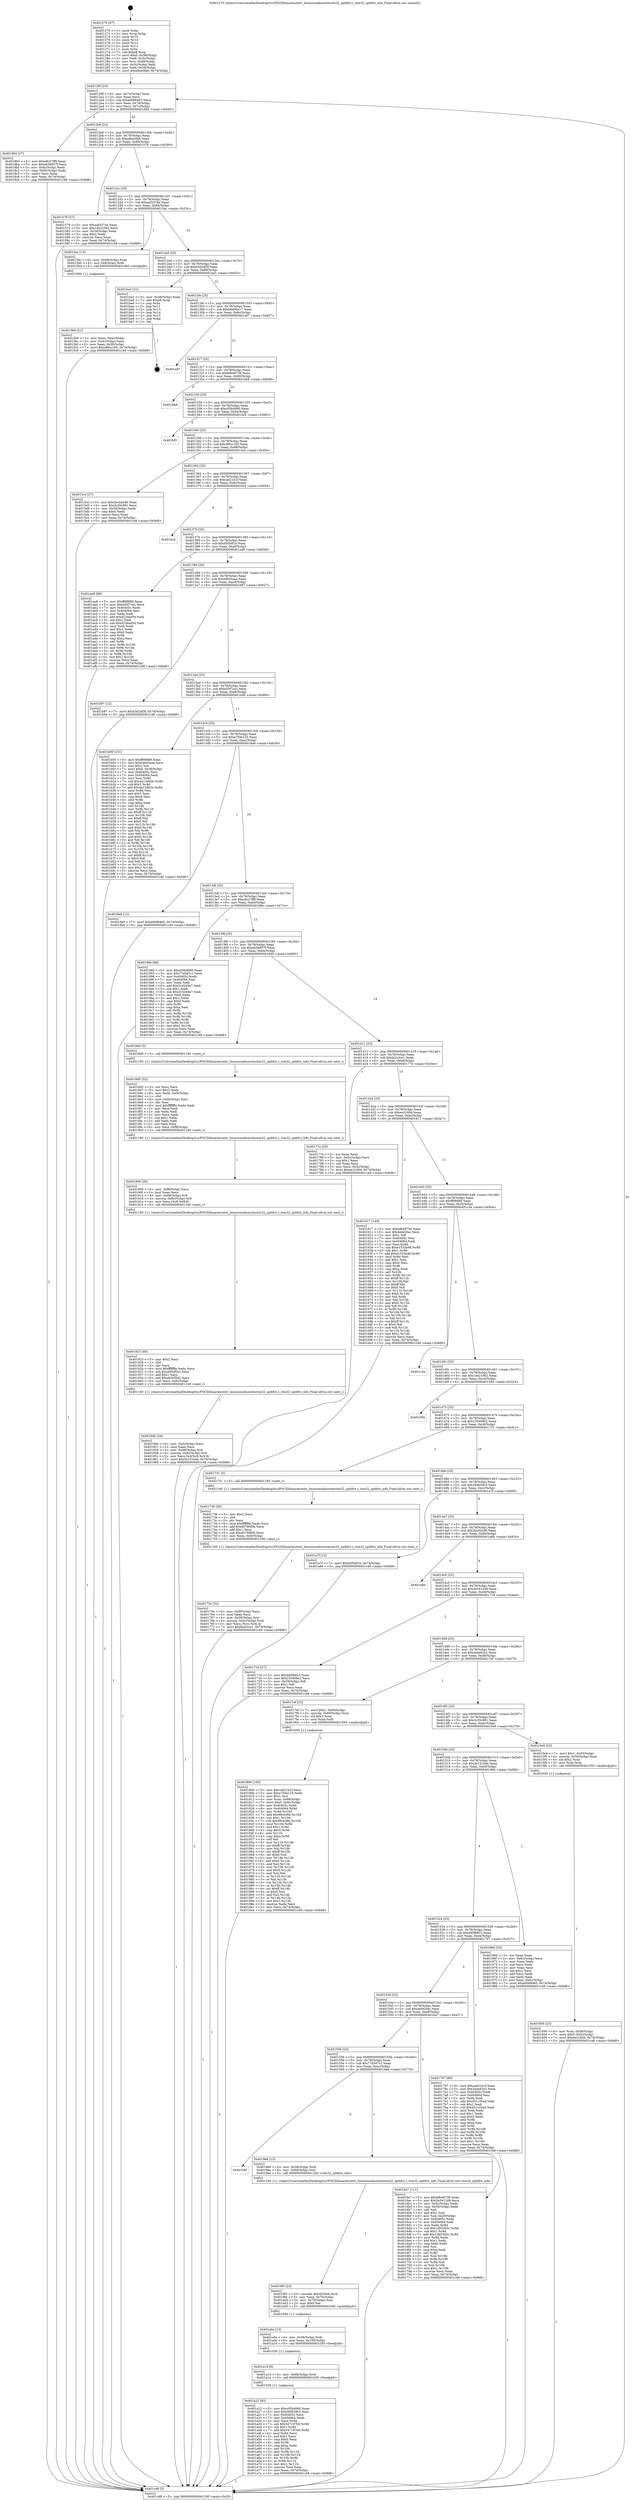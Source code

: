 digraph "0x401270" {
  label = "0x401270 (/mnt/c/Users/mathe/Desktop/tcc/POCII/binaries/extr_linuxsoundsocstmstm32_spdifrx.c_stm32_spdifrx_info_Final-ollvm.out::main(0))"
  labelloc = "t"
  node[shape=record]

  Entry [label="",width=0.3,height=0.3,shape=circle,fillcolor=black,style=filled]
  "0x40129f" [label="{
     0x40129f [23]\l
     | [instrs]\l
     &nbsp;&nbsp;0x40129f \<+3\>: mov -0x74(%rbp),%eax\l
     &nbsp;&nbsp;0x4012a2 \<+2\>: mov %eax,%ecx\l
     &nbsp;&nbsp;0x4012a4 \<+6\>: sub $0xa0068465,%ecx\l
     &nbsp;&nbsp;0x4012aa \<+3\>: mov %eax,-0x78(%rbp)\l
     &nbsp;&nbsp;0x4012ad \<+3\>: mov %ecx,-0x7c(%rbp)\l
     &nbsp;&nbsp;0x4012b0 \<+6\>: je 00000000004018b5 \<main+0x645\>\l
  }"]
  "0x4018b5" [label="{
     0x4018b5 [27]\l
     | [instrs]\l
     &nbsp;&nbsp;0x4018b5 \<+5\>: mov $0xe8c27ff9,%eax\l
     &nbsp;&nbsp;0x4018ba \<+5\>: mov $0xeb3b857f,%ecx\l
     &nbsp;&nbsp;0x4018bf \<+3\>: mov -0x6c(%rbp),%edx\l
     &nbsp;&nbsp;0x4018c2 \<+3\>: cmp -0x60(%rbp),%edx\l
     &nbsp;&nbsp;0x4018c5 \<+3\>: cmovl %ecx,%eax\l
     &nbsp;&nbsp;0x4018c8 \<+3\>: mov %eax,-0x74(%rbp)\l
     &nbsp;&nbsp;0x4018cb \<+5\>: jmp 0000000000401c48 \<main+0x9d8\>\l
  }"]
  "0x4012b6" [label="{
     0x4012b6 [22]\l
     | [instrs]\l
     &nbsp;&nbsp;0x4012b6 \<+5\>: jmp 00000000004012bb \<main+0x4b\>\l
     &nbsp;&nbsp;0x4012bb \<+3\>: mov -0x78(%rbp),%eax\l
     &nbsp;&nbsp;0x4012be \<+5\>: sub $0xa8ee0fa6,%eax\l
     &nbsp;&nbsp;0x4012c3 \<+3\>: mov %eax,-0x80(%rbp)\l
     &nbsp;&nbsp;0x4012c6 \<+6\>: je 0000000000401579 \<main+0x309\>\l
  }"]
  Exit [label="",width=0.3,height=0.3,shape=circle,fillcolor=black,style=filled,peripheries=2]
  "0x401579" [label="{
     0x401579 [27]\l
     | [instrs]\l
     &nbsp;&nbsp;0x401579 \<+5\>: mov $0xaaf3374e,%eax\l
     &nbsp;&nbsp;0x40157e \<+5\>: mov $0x14e21062,%ecx\l
     &nbsp;&nbsp;0x401583 \<+3\>: mov -0x34(%rbp),%edx\l
     &nbsp;&nbsp;0x401586 \<+3\>: cmp $0x2,%edx\l
     &nbsp;&nbsp;0x401589 \<+3\>: cmovne %ecx,%eax\l
     &nbsp;&nbsp;0x40158c \<+3\>: mov %eax,-0x74(%rbp)\l
     &nbsp;&nbsp;0x40158f \<+5\>: jmp 0000000000401c48 \<main+0x9d8\>\l
  }"]
  "0x4012cc" [label="{
     0x4012cc [25]\l
     | [instrs]\l
     &nbsp;&nbsp;0x4012cc \<+5\>: jmp 00000000004012d1 \<main+0x61\>\l
     &nbsp;&nbsp;0x4012d1 \<+3\>: mov -0x78(%rbp),%eax\l
     &nbsp;&nbsp;0x4012d4 \<+5\>: sub $0xaaf3374e,%eax\l
     &nbsp;&nbsp;0x4012d9 \<+6\>: mov %eax,-0x84(%rbp)\l
     &nbsp;&nbsp;0x4012df \<+6\>: je 00000000004015ac \<main+0x33c\>\l
  }"]
  "0x401c48" [label="{
     0x401c48 [5]\l
     | [instrs]\l
     &nbsp;&nbsp;0x401c48 \<+5\>: jmp 000000000040129f \<main+0x2f\>\l
  }"]
  "0x401270" [label="{
     0x401270 [47]\l
     | [instrs]\l
     &nbsp;&nbsp;0x401270 \<+1\>: push %rbp\l
     &nbsp;&nbsp;0x401271 \<+3\>: mov %rsp,%rbp\l
     &nbsp;&nbsp;0x401274 \<+2\>: push %r15\l
     &nbsp;&nbsp;0x401276 \<+2\>: push %r14\l
     &nbsp;&nbsp;0x401278 \<+2\>: push %r13\l
     &nbsp;&nbsp;0x40127a \<+2\>: push %r12\l
     &nbsp;&nbsp;0x40127c \<+1\>: push %rbx\l
     &nbsp;&nbsp;0x40127d \<+7\>: sub $0xe8,%rsp\l
     &nbsp;&nbsp;0x401284 \<+7\>: movl $0x0,-0x38(%rbp)\l
     &nbsp;&nbsp;0x40128b \<+3\>: mov %edi,-0x3c(%rbp)\l
     &nbsp;&nbsp;0x40128e \<+4\>: mov %rsi,-0x48(%rbp)\l
     &nbsp;&nbsp;0x401292 \<+3\>: mov -0x3c(%rbp),%edi\l
     &nbsp;&nbsp;0x401295 \<+3\>: mov %edi,-0x34(%rbp)\l
     &nbsp;&nbsp;0x401298 \<+7\>: movl $0xa8ee0fa6,-0x74(%rbp)\l
  }"]
  "0x401a22" [label="{
     0x401a22 [93]\l
     | [instrs]\l
     &nbsp;&nbsp;0x401a22 \<+5\>: mov $0xc05b4060,%eax\l
     &nbsp;&nbsp;0x401a27 \<+5\>: mov $0x284639c3,%esi\l
     &nbsp;&nbsp;0x401a2c \<+7\>: mov 0x40405c,%ecx\l
     &nbsp;&nbsp;0x401a33 \<+7\>: mov 0x404064,%edx\l
     &nbsp;&nbsp;0x401a3a \<+3\>: mov %ecx,%r8d\l
     &nbsp;&nbsp;0x401a3d \<+7\>: sub $0x547197b0,%r8d\l
     &nbsp;&nbsp;0x401a44 \<+4\>: sub $0x1,%r8d\l
     &nbsp;&nbsp;0x401a48 \<+7\>: add $0x547197b0,%r8d\l
     &nbsp;&nbsp;0x401a4f \<+4\>: imul %r8d,%ecx\l
     &nbsp;&nbsp;0x401a53 \<+3\>: and $0x1,%ecx\l
     &nbsp;&nbsp;0x401a56 \<+3\>: cmp $0x0,%ecx\l
     &nbsp;&nbsp;0x401a59 \<+4\>: sete %r9b\l
     &nbsp;&nbsp;0x401a5d \<+3\>: cmp $0xa,%edx\l
     &nbsp;&nbsp;0x401a60 \<+4\>: setl %r10b\l
     &nbsp;&nbsp;0x401a64 \<+3\>: mov %r9b,%r11b\l
     &nbsp;&nbsp;0x401a67 \<+3\>: and %r10b,%r11b\l
     &nbsp;&nbsp;0x401a6a \<+3\>: xor %r10b,%r9b\l
     &nbsp;&nbsp;0x401a6d \<+3\>: or %r9b,%r11b\l
     &nbsp;&nbsp;0x401a70 \<+4\>: test $0x1,%r11b\l
     &nbsp;&nbsp;0x401a74 \<+3\>: cmovne %esi,%eax\l
     &nbsp;&nbsp;0x401a77 \<+3\>: mov %eax,-0x74(%rbp)\l
     &nbsp;&nbsp;0x401a7a \<+5\>: jmp 0000000000401c48 \<main+0x9d8\>\l
  }"]
  "0x4015ac" [label="{
     0x4015ac [13]\l
     | [instrs]\l
     &nbsp;&nbsp;0x4015ac \<+4\>: mov -0x48(%rbp),%rax\l
     &nbsp;&nbsp;0x4015b0 \<+4\>: mov 0x8(%rax),%rdi\l
     &nbsp;&nbsp;0x4015b4 \<+5\>: call 0000000000401060 \<atoi@plt\>\l
     | [calls]\l
     &nbsp;&nbsp;0x401060 \{1\} (unknown)\l
  }"]
  "0x4012e5" [label="{
     0x4012e5 [25]\l
     | [instrs]\l
     &nbsp;&nbsp;0x4012e5 \<+5\>: jmp 00000000004012ea \<main+0x7a\>\l
     &nbsp;&nbsp;0x4012ea \<+3\>: mov -0x78(%rbp),%eax\l
     &nbsp;&nbsp;0x4012ed \<+5\>: sub $0xb3d24f3f,%eax\l
     &nbsp;&nbsp;0x4012f2 \<+6\>: mov %eax,-0x88(%rbp)\l
     &nbsp;&nbsp;0x4012f8 \<+6\>: je 0000000000401ba3 \<main+0x933\>\l
  }"]
  "0x4015b9" [label="{
     0x4015b9 [21]\l
     | [instrs]\l
     &nbsp;&nbsp;0x4015b9 \<+3\>: mov %eax,-0x4c(%rbp)\l
     &nbsp;&nbsp;0x4015bc \<+3\>: mov -0x4c(%rbp),%eax\l
     &nbsp;&nbsp;0x4015bf \<+3\>: mov %eax,-0x30(%rbp)\l
     &nbsp;&nbsp;0x4015c2 \<+7\>: movl $0xc99cc165,-0x74(%rbp)\l
     &nbsp;&nbsp;0x4015c9 \<+5\>: jmp 0000000000401c48 \<main+0x9d8\>\l
  }"]
  "0x401a19" [label="{
     0x401a19 [9]\l
     | [instrs]\l
     &nbsp;&nbsp;0x401a19 \<+4\>: mov -0x68(%rbp),%rdi\l
     &nbsp;&nbsp;0x401a1d \<+5\>: call 0000000000401030 \<free@plt\>\l
     | [calls]\l
     &nbsp;&nbsp;0x401030 \{1\} (unknown)\l
  }"]
  "0x401ba3" [label="{
     0x401ba3 [21]\l
     | [instrs]\l
     &nbsp;&nbsp;0x401ba3 \<+3\>: mov -0x38(%rbp),%eax\l
     &nbsp;&nbsp;0x401ba6 \<+7\>: add $0xe8,%rsp\l
     &nbsp;&nbsp;0x401bad \<+1\>: pop %rbx\l
     &nbsp;&nbsp;0x401bae \<+2\>: pop %r12\l
     &nbsp;&nbsp;0x401bb0 \<+2\>: pop %r13\l
     &nbsp;&nbsp;0x401bb2 \<+2\>: pop %r14\l
     &nbsp;&nbsp;0x401bb4 \<+2\>: pop %r15\l
     &nbsp;&nbsp;0x401bb6 \<+1\>: pop %rbp\l
     &nbsp;&nbsp;0x401bb7 \<+1\>: ret\l
  }"]
  "0x4012fe" [label="{
     0x4012fe [25]\l
     | [instrs]\l
     &nbsp;&nbsp;0x4012fe \<+5\>: jmp 0000000000401303 \<main+0x93\>\l
     &nbsp;&nbsp;0x401303 \<+3\>: mov -0x78(%rbp),%eax\l
     &nbsp;&nbsp;0x401306 \<+5\>: sub $0xb649ba17,%eax\l
     &nbsp;&nbsp;0x40130b \<+6\>: mov %eax,-0x8c(%rbp)\l
     &nbsp;&nbsp;0x401311 \<+6\>: je 0000000000401a97 \<main+0x827\>\l
  }"]
  "0x401a0a" [label="{
     0x401a0a [15]\l
     | [instrs]\l
     &nbsp;&nbsp;0x401a0a \<+4\>: mov -0x58(%rbp),%rdi\l
     &nbsp;&nbsp;0x401a0e \<+6\>: mov %eax,-0x100(%rbp)\l
     &nbsp;&nbsp;0x401a14 \<+5\>: call 0000000000401030 \<free@plt\>\l
     | [calls]\l
     &nbsp;&nbsp;0x401030 \{1\} (unknown)\l
  }"]
  "0x401a97" [label="{
     0x401a97\l
  }", style=dashed]
  "0x401317" [label="{
     0x401317 [25]\l
     | [instrs]\l
     &nbsp;&nbsp;0x401317 \<+5\>: jmp 000000000040131c \<main+0xac\>\l
     &nbsp;&nbsp;0x40131c \<+3\>: mov -0x78(%rbp),%eax\l
     &nbsp;&nbsp;0x40131f \<+5\>: sub $0xbfb49738,%eax\l
     &nbsp;&nbsp;0x401324 \<+6\>: mov %eax,-0x90(%rbp)\l
     &nbsp;&nbsp;0x40132a \<+6\>: je 0000000000401bb8 \<main+0x948\>\l
  }"]
  "0x4019f3" [label="{
     0x4019f3 [23]\l
     | [instrs]\l
     &nbsp;&nbsp;0x4019f3 \<+10\>: movabs $0x4020b6,%rdi\l
     &nbsp;&nbsp;0x4019fd \<+3\>: mov %eax,-0x70(%rbp)\l
     &nbsp;&nbsp;0x401a00 \<+3\>: mov -0x70(%rbp),%esi\l
     &nbsp;&nbsp;0x401a03 \<+2\>: mov $0x0,%al\l
     &nbsp;&nbsp;0x401a05 \<+5\>: call 0000000000401040 \<printf@plt\>\l
     | [calls]\l
     &nbsp;&nbsp;0x401040 \{1\} (unknown)\l
  }"]
  "0x401bb8" [label="{
     0x401bb8\l
  }", style=dashed]
  "0x401330" [label="{
     0x401330 [25]\l
     | [instrs]\l
     &nbsp;&nbsp;0x401330 \<+5\>: jmp 0000000000401335 \<main+0xc5\>\l
     &nbsp;&nbsp;0x401335 \<+3\>: mov -0x78(%rbp),%eax\l
     &nbsp;&nbsp;0x401338 \<+5\>: sub $0xc05b4060,%eax\l
     &nbsp;&nbsp;0x40133d \<+6\>: mov %eax,-0x94(%rbp)\l
     &nbsp;&nbsp;0x401343 \<+6\>: je 0000000000401bf2 \<main+0x982\>\l
  }"]
  "0x40156f" [label="{
     0x40156f\l
  }", style=dashed]
  "0x401bf2" [label="{
     0x401bf2\l
  }", style=dashed]
  "0x401349" [label="{
     0x401349 [25]\l
     | [instrs]\l
     &nbsp;&nbsp;0x401349 \<+5\>: jmp 000000000040134e \<main+0xde\>\l
     &nbsp;&nbsp;0x40134e \<+3\>: mov -0x78(%rbp),%eax\l
     &nbsp;&nbsp;0x401351 \<+5\>: sub $0xc99cc165,%eax\l
     &nbsp;&nbsp;0x401356 \<+6\>: mov %eax,-0x98(%rbp)\l
     &nbsp;&nbsp;0x40135c \<+6\>: je 00000000004015ce \<main+0x35e\>\l
  }"]
  "0x4019e6" [label="{
     0x4019e6 [13]\l
     | [instrs]\l
     &nbsp;&nbsp;0x4019e6 \<+4\>: mov -0x58(%rbp),%rdi\l
     &nbsp;&nbsp;0x4019ea \<+4\>: mov -0x68(%rbp),%rsi\l
     &nbsp;&nbsp;0x4019ee \<+5\>: call 0000000000401240 \<stm32_spdifrx_info\>\l
     | [calls]\l
     &nbsp;&nbsp;0x401240 \{1\} (/mnt/c/Users/mathe/Desktop/tcc/POCII/binaries/extr_linuxsoundsocstmstm32_spdifrx.c_stm32_spdifrx_info_Final-ollvm.out::stm32_spdifrx_info)\l
  }"]
  "0x4015ce" [label="{
     0x4015ce [27]\l
     | [instrs]\l
     &nbsp;&nbsp;0x4015ce \<+5\>: mov $0x2bcd42d6,%eax\l
     &nbsp;&nbsp;0x4015d3 \<+5\>: mov $0x3c35c981,%ecx\l
     &nbsp;&nbsp;0x4015d8 \<+3\>: mov -0x30(%rbp),%edx\l
     &nbsp;&nbsp;0x4015db \<+3\>: cmp $0x0,%edx\l
     &nbsp;&nbsp;0x4015de \<+3\>: cmove %ecx,%eax\l
     &nbsp;&nbsp;0x4015e1 \<+3\>: mov %eax,-0x74(%rbp)\l
     &nbsp;&nbsp;0x4015e4 \<+5\>: jmp 0000000000401c48 \<main+0x9d8\>\l
  }"]
  "0x401362" [label="{
     0x401362 [25]\l
     | [instrs]\l
     &nbsp;&nbsp;0x401362 \<+5\>: jmp 0000000000401367 \<main+0xf7\>\l
     &nbsp;&nbsp;0x401367 \<+3\>: mov -0x78(%rbp),%eax\l
     &nbsp;&nbsp;0x40136a \<+5\>: sub $0xca021b1f,%eax\l
     &nbsp;&nbsp;0x40136f \<+6\>: mov %eax,-0x9c(%rbp)\l
     &nbsp;&nbsp;0x401375 \<+6\>: je 0000000000401bc4 \<main+0x954\>\l
  }"]
  "0x40194b" [label="{
     0x40194b [34]\l
     | [instrs]\l
     &nbsp;&nbsp;0x40194b \<+6\>: mov -0xfc(%rbp),%ecx\l
     &nbsp;&nbsp;0x401951 \<+3\>: imul %eax,%ecx\l
     &nbsp;&nbsp;0x401954 \<+4\>: mov -0x68(%rbp),%r8\l
     &nbsp;&nbsp;0x401958 \<+4\>: movslq -0x6c(%rbp),%r9\l
     &nbsp;&nbsp;0x40195c \<+5\>: mov %ecx,0x4(%r8,%r9,8)\l
     &nbsp;&nbsp;0x401961 \<+7\>: movl $0x3e151bde,-0x74(%rbp)\l
     &nbsp;&nbsp;0x401968 \<+5\>: jmp 0000000000401c48 \<main+0x9d8\>\l
  }"]
  "0x401bc4" [label="{
     0x401bc4\l
  }", style=dashed]
  "0x40137b" [label="{
     0x40137b [25]\l
     | [instrs]\l
     &nbsp;&nbsp;0x40137b \<+5\>: jmp 0000000000401380 \<main+0x110\>\l
     &nbsp;&nbsp;0x401380 \<+3\>: mov -0x78(%rbp),%eax\l
     &nbsp;&nbsp;0x401383 \<+5\>: sub $0xd5f5df1b,%eax\l
     &nbsp;&nbsp;0x401388 \<+6\>: mov %eax,-0xa0(%rbp)\l
     &nbsp;&nbsp;0x40138e \<+6\>: je 0000000000401aa8 \<main+0x838\>\l
  }"]
  "0x401923" [label="{
     0x401923 [40]\l
     | [instrs]\l
     &nbsp;&nbsp;0x401923 \<+5\>: mov $0x2,%ecx\l
     &nbsp;&nbsp;0x401928 \<+1\>: cltd\l
     &nbsp;&nbsp;0x401929 \<+2\>: idiv %ecx\l
     &nbsp;&nbsp;0x40192b \<+6\>: imul $0xfffffffe,%edx,%ecx\l
     &nbsp;&nbsp;0x401931 \<+6\>: sub $0xd40cf542,%ecx\l
     &nbsp;&nbsp;0x401937 \<+3\>: add $0x1,%ecx\l
     &nbsp;&nbsp;0x40193a \<+6\>: add $0xd40cf542,%ecx\l
     &nbsp;&nbsp;0x401940 \<+6\>: mov %ecx,-0xfc(%rbp)\l
     &nbsp;&nbsp;0x401946 \<+5\>: call 0000000000401160 \<next_i\>\l
     | [calls]\l
     &nbsp;&nbsp;0x401160 \{1\} (/mnt/c/Users/mathe/Desktop/tcc/POCII/binaries/extr_linuxsoundsocstmstm32_spdifrx.c_stm32_spdifrx_info_Final-ollvm.out::next_i)\l
  }"]
  "0x401aa8" [label="{
     0x401aa8 [88]\l
     | [instrs]\l
     &nbsp;&nbsp;0x401aa8 \<+5\>: mov $0xff08889,%eax\l
     &nbsp;&nbsp;0x401aad \<+5\>: mov $0xe50f7ca2,%ecx\l
     &nbsp;&nbsp;0x401ab2 \<+7\>: mov 0x40405c,%edx\l
     &nbsp;&nbsp;0x401ab9 \<+7\>: mov 0x404064,%esi\l
     &nbsp;&nbsp;0x401ac0 \<+2\>: mov %edx,%edi\l
     &nbsp;&nbsp;0x401ac2 \<+6\>: add $0xd234ad54,%edi\l
     &nbsp;&nbsp;0x401ac8 \<+3\>: sub $0x1,%edi\l
     &nbsp;&nbsp;0x401acb \<+6\>: sub $0xd234ad54,%edi\l
     &nbsp;&nbsp;0x401ad1 \<+3\>: imul %edi,%edx\l
     &nbsp;&nbsp;0x401ad4 \<+3\>: and $0x1,%edx\l
     &nbsp;&nbsp;0x401ad7 \<+3\>: cmp $0x0,%edx\l
     &nbsp;&nbsp;0x401ada \<+4\>: sete %r8b\l
     &nbsp;&nbsp;0x401ade \<+3\>: cmp $0xa,%esi\l
     &nbsp;&nbsp;0x401ae1 \<+4\>: setl %r9b\l
     &nbsp;&nbsp;0x401ae5 \<+3\>: mov %r8b,%r10b\l
     &nbsp;&nbsp;0x401ae8 \<+3\>: and %r9b,%r10b\l
     &nbsp;&nbsp;0x401aeb \<+3\>: xor %r9b,%r8b\l
     &nbsp;&nbsp;0x401aee \<+3\>: or %r8b,%r10b\l
     &nbsp;&nbsp;0x401af1 \<+4\>: test $0x1,%r10b\l
     &nbsp;&nbsp;0x401af5 \<+3\>: cmovne %ecx,%eax\l
     &nbsp;&nbsp;0x401af8 \<+3\>: mov %eax,-0x74(%rbp)\l
     &nbsp;&nbsp;0x401afb \<+5\>: jmp 0000000000401c48 \<main+0x9d8\>\l
  }"]
  "0x401394" [label="{
     0x401394 [25]\l
     | [instrs]\l
     &nbsp;&nbsp;0x401394 \<+5\>: jmp 0000000000401399 \<main+0x129\>\l
     &nbsp;&nbsp;0x401399 \<+3\>: mov -0x78(%rbp),%eax\l
     &nbsp;&nbsp;0x40139c \<+5\>: sub $0xe4b55aaa,%eax\l
     &nbsp;&nbsp;0x4013a1 \<+6\>: mov %eax,-0xa4(%rbp)\l
     &nbsp;&nbsp;0x4013a7 \<+6\>: je 0000000000401b97 \<main+0x927\>\l
  }"]
  "0x401909" [label="{
     0x401909 [26]\l
     | [instrs]\l
     &nbsp;&nbsp;0x401909 \<+6\>: mov -0xf8(%rbp),%ecx\l
     &nbsp;&nbsp;0x40190f \<+3\>: imul %eax,%ecx\l
     &nbsp;&nbsp;0x401912 \<+4\>: mov -0x68(%rbp),%r8\l
     &nbsp;&nbsp;0x401916 \<+4\>: movslq -0x6c(%rbp),%r9\l
     &nbsp;&nbsp;0x40191a \<+4\>: mov %ecx,(%r8,%r9,8)\l
     &nbsp;&nbsp;0x40191e \<+5\>: call 0000000000401160 \<next_i\>\l
     | [calls]\l
     &nbsp;&nbsp;0x401160 \{1\} (/mnt/c/Users/mathe/Desktop/tcc/POCII/binaries/extr_linuxsoundsocstmstm32_spdifrx.c_stm32_spdifrx_info_Final-ollvm.out::next_i)\l
  }"]
  "0x401b97" [label="{
     0x401b97 [12]\l
     | [instrs]\l
     &nbsp;&nbsp;0x401b97 \<+7\>: movl $0xb3d24f3f,-0x74(%rbp)\l
     &nbsp;&nbsp;0x401b9e \<+5\>: jmp 0000000000401c48 \<main+0x9d8\>\l
  }"]
  "0x4013ad" [label="{
     0x4013ad [25]\l
     | [instrs]\l
     &nbsp;&nbsp;0x4013ad \<+5\>: jmp 00000000004013b2 \<main+0x142\>\l
     &nbsp;&nbsp;0x4013b2 \<+3\>: mov -0x78(%rbp),%eax\l
     &nbsp;&nbsp;0x4013b5 \<+5\>: sub $0xe50f7ca2,%eax\l
     &nbsp;&nbsp;0x4013ba \<+6\>: mov %eax,-0xa8(%rbp)\l
     &nbsp;&nbsp;0x4013c0 \<+6\>: je 0000000000401b00 \<main+0x890\>\l
  }"]
  "0x4018d5" [label="{
     0x4018d5 [52]\l
     | [instrs]\l
     &nbsp;&nbsp;0x4018d5 \<+2\>: xor %ecx,%ecx\l
     &nbsp;&nbsp;0x4018d7 \<+5\>: mov $0x2,%edx\l
     &nbsp;&nbsp;0x4018dc \<+6\>: mov %edx,-0xf4(%rbp)\l
     &nbsp;&nbsp;0x4018e2 \<+1\>: cltd\l
     &nbsp;&nbsp;0x4018e3 \<+6\>: mov -0xf4(%rbp),%esi\l
     &nbsp;&nbsp;0x4018e9 \<+2\>: idiv %esi\l
     &nbsp;&nbsp;0x4018eb \<+6\>: imul $0xfffffffe,%edx,%edx\l
     &nbsp;&nbsp;0x4018f1 \<+2\>: mov %ecx,%edi\l
     &nbsp;&nbsp;0x4018f3 \<+2\>: sub %edx,%edi\l
     &nbsp;&nbsp;0x4018f5 \<+2\>: mov %ecx,%edx\l
     &nbsp;&nbsp;0x4018f7 \<+3\>: sub $0x1,%edx\l
     &nbsp;&nbsp;0x4018fa \<+2\>: add %edx,%edi\l
     &nbsp;&nbsp;0x4018fc \<+2\>: sub %edi,%ecx\l
     &nbsp;&nbsp;0x4018fe \<+6\>: mov %ecx,-0xf8(%rbp)\l
     &nbsp;&nbsp;0x401904 \<+5\>: call 0000000000401160 \<next_i\>\l
     | [calls]\l
     &nbsp;&nbsp;0x401160 \{1\} (/mnt/c/Users/mathe/Desktop/tcc/POCII/binaries/extr_linuxsoundsocstmstm32_spdifrx.c_stm32_spdifrx_info_Final-ollvm.out::next_i)\l
  }"]
  "0x401b00" [label="{
     0x401b00 [151]\l
     | [instrs]\l
     &nbsp;&nbsp;0x401b00 \<+5\>: mov $0xff08889,%eax\l
     &nbsp;&nbsp;0x401b05 \<+5\>: mov $0xe4b55aaa,%ecx\l
     &nbsp;&nbsp;0x401b0a \<+2\>: mov $0x1,%dl\l
     &nbsp;&nbsp;0x401b0c \<+7\>: movl $0x0,-0x38(%rbp)\l
     &nbsp;&nbsp;0x401b13 \<+7\>: mov 0x40405c,%esi\l
     &nbsp;&nbsp;0x401b1a \<+7\>: mov 0x404064,%edi\l
     &nbsp;&nbsp;0x401b21 \<+3\>: mov %esi,%r8d\l
     &nbsp;&nbsp;0x401b24 \<+7\>: sub $0x4a13d62e,%r8d\l
     &nbsp;&nbsp;0x401b2b \<+4\>: sub $0x1,%r8d\l
     &nbsp;&nbsp;0x401b2f \<+7\>: add $0x4a13d62e,%r8d\l
     &nbsp;&nbsp;0x401b36 \<+4\>: imul %r8d,%esi\l
     &nbsp;&nbsp;0x401b3a \<+3\>: and $0x1,%esi\l
     &nbsp;&nbsp;0x401b3d \<+3\>: cmp $0x0,%esi\l
     &nbsp;&nbsp;0x401b40 \<+4\>: sete %r9b\l
     &nbsp;&nbsp;0x401b44 \<+3\>: cmp $0xa,%edi\l
     &nbsp;&nbsp;0x401b47 \<+4\>: setl %r10b\l
     &nbsp;&nbsp;0x401b4b \<+3\>: mov %r9b,%r11b\l
     &nbsp;&nbsp;0x401b4e \<+4\>: xor $0xff,%r11b\l
     &nbsp;&nbsp;0x401b52 \<+3\>: mov %r10b,%bl\l
     &nbsp;&nbsp;0x401b55 \<+3\>: xor $0xff,%bl\l
     &nbsp;&nbsp;0x401b58 \<+3\>: xor $0x0,%dl\l
     &nbsp;&nbsp;0x401b5b \<+3\>: mov %r11b,%r14b\l
     &nbsp;&nbsp;0x401b5e \<+4\>: and $0x0,%r14b\l
     &nbsp;&nbsp;0x401b62 \<+3\>: and %dl,%r9b\l
     &nbsp;&nbsp;0x401b65 \<+3\>: mov %bl,%r15b\l
     &nbsp;&nbsp;0x401b68 \<+4\>: and $0x0,%r15b\l
     &nbsp;&nbsp;0x401b6c \<+3\>: and %dl,%r10b\l
     &nbsp;&nbsp;0x401b6f \<+3\>: or %r9b,%r14b\l
     &nbsp;&nbsp;0x401b72 \<+3\>: or %r10b,%r15b\l
     &nbsp;&nbsp;0x401b75 \<+3\>: xor %r15b,%r14b\l
     &nbsp;&nbsp;0x401b78 \<+3\>: or %bl,%r11b\l
     &nbsp;&nbsp;0x401b7b \<+4\>: xor $0xff,%r11b\l
     &nbsp;&nbsp;0x401b7f \<+3\>: or $0x0,%dl\l
     &nbsp;&nbsp;0x401b82 \<+3\>: and %dl,%r11b\l
     &nbsp;&nbsp;0x401b85 \<+3\>: or %r11b,%r14b\l
     &nbsp;&nbsp;0x401b88 \<+4\>: test $0x1,%r14b\l
     &nbsp;&nbsp;0x401b8c \<+3\>: cmovne %ecx,%eax\l
     &nbsp;&nbsp;0x401b8f \<+3\>: mov %eax,-0x74(%rbp)\l
     &nbsp;&nbsp;0x401b92 \<+5\>: jmp 0000000000401c48 \<main+0x9d8\>\l
  }"]
  "0x4013c6" [label="{
     0x4013c6 [25]\l
     | [instrs]\l
     &nbsp;&nbsp;0x4013c6 \<+5\>: jmp 00000000004013cb \<main+0x15b\>\l
     &nbsp;&nbsp;0x4013cb \<+3\>: mov -0x78(%rbp),%eax\l
     &nbsp;&nbsp;0x4013ce \<+5\>: sub $0xe759e125,%eax\l
     &nbsp;&nbsp;0x4013d3 \<+6\>: mov %eax,-0xac(%rbp)\l
     &nbsp;&nbsp;0x4013d9 \<+6\>: je 00000000004018a9 \<main+0x639\>\l
  }"]
  "0x401806" [label="{
     0x401806 [163]\l
     | [instrs]\l
     &nbsp;&nbsp;0x401806 \<+5\>: mov $0xca021b1f,%ecx\l
     &nbsp;&nbsp;0x40180b \<+5\>: mov $0xe759e125,%edx\l
     &nbsp;&nbsp;0x401810 \<+3\>: mov $0x1,%sil\l
     &nbsp;&nbsp;0x401813 \<+4\>: mov %rax,-0x68(%rbp)\l
     &nbsp;&nbsp;0x401817 \<+7\>: movl $0x0,-0x6c(%rbp)\l
     &nbsp;&nbsp;0x40181e \<+8\>: mov 0x40405c,%r8d\l
     &nbsp;&nbsp;0x401826 \<+8\>: mov 0x404064,%r9d\l
     &nbsp;&nbsp;0x40182e \<+3\>: mov %r8d,%r10d\l
     &nbsp;&nbsp;0x401831 \<+7\>: add $0x99cb36e,%r10d\l
     &nbsp;&nbsp;0x401838 \<+4\>: sub $0x1,%r10d\l
     &nbsp;&nbsp;0x40183c \<+7\>: sub $0x99cb36e,%r10d\l
     &nbsp;&nbsp;0x401843 \<+4\>: imul %r10d,%r8d\l
     &nbsp;&nbsp;0x401847 \<+4\>: and $0x1,%r8d\l
     &nbsp;&nbsp;0x40184b \<+4\>: cmp $0x0,%r8d\l
     &nbsp;&nbsp;0x40184f \<+4\>: sete %r11b\l
     &nbsp;&nbsp;0x401853 \<+4\>: cmp $0xa,%r9d\l
     &nbsp;&nbsp;0x401857 \<+3\>: setl %bl\l
     &nbsp;&nbsp;0x40185a \<+3\>: mov %r11b,%r14b\l
     &nbsp;&nbsp;0x40185d \<+4\>: xor $0xff,%r14b\l
     &nbsp;&nbsp;0x401861 \<+3\>: mov %bl,%r15b\l
     &nbsp;&nbsp;0x401864 \<+4\>: xor $0xff,%r15b\l
     &nbsp;&nbsp;0x401868 \<+4\>: xor $0x0,%sil\l
     &nbsp;&nbsp;0x40186c \<+3\>: mov %r14b,%r12b\l
     &nbsp;&nbsp;0x40186f \<+4\>: and $0x0,%r12b\l
     &nbsp;&nbsp;0x401873 \<+3\>: and %sil,%r11b\l
     &nbsp;&nbsp;0x401876 \<+3\>: mov %r15b,%r13b\l
     &nbsp;&nbsp;0x401879 \<+4\>: and $0x0,%r13b\l
     &nbsp;&nbsp;0x40187d \<+3\>: and %sil,%bl\l
     &nbsp;&nbsp;0x401880 \<+3\>: or %r11b,%r12b\l
     &nbsp;&nbsp;0x401883 \<+3\>: or %bl,%r13b\l
     &nbsp;&nbsp;0x401886 \<+3\>: xor %r13b,%r12b\l
     &nbsp;&nbsp;0x401889 \<+3\>: or %r15b,%r14b\l
     &nbsp;&nbsp;0x40188c \<+4\>: xor $0xff,%r14b\l
     &nbsp;&nbsp;0x401890 \<+4\>: or $0x0,%sil\l
     &nbsp;&nbsp;0x401894 \<+3\>: and %sil,%r14b\l
     &nbsp;&nbsp;0x401897 \<+3\>: or %r14b,%r12b\l
     &nbsp;&nbsp;0x40189a \<+4\>: test $0x1,%r12b\l
     &nbsp;&nbsp;0x40189e \<+3\>: cmovne %edx,%ecx\l
     &nbsp;&nbsp;0x4018a1 \<+3\>: mov %ecx,-0x74(%rbp)\l
     &nbsp;&nbsp;0x4018a4 \<+5\>: jmp 0000000000401c48 \<main+0x9d8\>\l
  }"]
  "0x4018a9" [label="{
     0x4018a9 [12]\l
     | [instrs]\l
     &nbsp;&nbsp;0x4018a9 \<+7\>: movl $0xa0068465,-0x74(%rbp)\l
     &nbsp;&nbsp;0x4018b0 \<+5\>: jmp 0000000000401c48 \<main+0x9d8\>\l
  }"]
  "0x4013df" [label="{
     0x4013df [25]\l
     | [instrs]\l
     &nbsp;&nbsp;0x4013df \<+5\>: jmp 00000000004013e4 \<main+0x174\>\l
     &nbsp;&nbsp;0x4013e4 \<+3\>: mov -0x78(%rbp),%eax\l
     &nbsp;&nbsp;0x4013e7 \<+5\>: sub $0xe8c27ff9,%eax\l
     &nbsp;&nbsp;0x4013ec \<+6\>: mov %eax,-0xb0(%rbp)\l
     &nbsp;&nbsp;0x4013f2 \<+6\>: je 000000000040198e \<main+0x71e\>\l
  }"]
  "0x40175e" [label="{
     0x40175e [32]\l
     | [instrs]\l
     &nbsp;&nbsp;0x40175e \<+6\>: mov -0xf0(%rbp),%ecx\l
     &nbsp;&nbsp;0x401764 \<+3\>: imul %eax,%ecx\l
     &nbsp;&nbsp;0x401767 \<+4\>: mov -0x58(%rbp),%rsi\l
     &nbsp;&nbsp;0x40176b \<+4\>: movslq -0x5c(%rbp),%rdi\l
     &nbsp;&nbsp;0x40176f \<+3\>: mov %ecx,(%rsi,%rdi,4)\l
     &nbsp;&nbsp;0x401772 \<+7\>: movl $0xfa2e3ce1,-0x74(%rbp)\l
     &nbsp;&nbsp;0x401779 \<+5\>: jmp 0000000000401c48 \<main+0x9d8\>\l
  }"]
  "0x40198e" [label="{
     0x40198e [88]\l
     | [instrs]\l
     &nbsp;&nbsp;0x40198e \<+5\>: mov $0xc05b4060,%eax\l
     &nbsp;&nbsp;0x401993 \<+5\>: mov $0x77d3d7c1,%ecx\l
     &nbsp;&nbsp;0x401998 \<+7\>: mov 0x40405c,%edx\l
     &nbsp;&nbsp;0x40199f \<+7\>: mov 0x404064,%esi\l
     &nbsp;&nbsp;0x4019a6 \<+2\>: mov %edx,%edi\l
     &nbsp;&nbsp;0x4019a8 \<+6\>: add $0x31d249a7,%edi\l
     &nbsp;&nbsp;0x4019ae \<+3\>: sub $0x1,%edi\l
     &nbsp;&nbsp;0x4019b1 \<+6\>: sub $0x31d249a7,%edi\l
     &nbsp;&nbsp;0x4019b7 \<+3\>: imul %edi,%edx\l
     &nbsp;&nbsp;0x4019ba \<+3\>: and $0x1,%edx\l
     &nbsp;&nbsp;0x4019bd \<+3\>: cmp $0x0,%edx\l
     &nbsp;&nbsp;0x4019c0 \<+4\>: sete %r8b\l
     &nbsp;&nbsp;0x4019c4 \<+3\>: cmp $0xa,%esi\l
     &nbsp;&nbsp;0x4019c7 \<+4\>: setl %r9b\l
     &nbsp;&nbsp;0x4019cb \<+3\>: mov %r8b,%r10b\l
     &nbsp;&nbsp;0x4019ce \<+3\>: and %r9b,%r10b\l
     &nbsp;&nbsp;0x4019d1 \<+3\>: xor %r9b,%r8b\l
     &nbsp;&nbsp;0x4019d4 \<+3\>: or %r8b,%r10b\l
     &nbsp;&nbsp;0x4019d7 \<+4\>: test $0x1,%r10b\l
     &nbsp;&nbsp;0x4019db \<+3\>: cmovne %ecx,%eax\l
     &nbsp;&nbsp;0x4019de \<+3\>: mov %eax,-0x74(%rbp)\l
     &nbsp;&nbsp;0x4019e1 \<+5\>: jmp 0000000000401c48 \<main+0x9d8\>\l
  }"]
  "0x4013f8" [label="{
     0x4013f8 [25]\l
     | [instrs]\l
     &nbsp;&nbsp;0x4013f8 \<+5\>: jmp 00000000004013fd \<main+0x18d\>\l
     &nbsp;&nbsp;0x4013fd \<+3\>: mov -0x78(%rbp),%eax\l
     &nbsp;&nbsp;0x401400 \<+5\>: sub $0xeb3b857f,%eax\l
     &nbsp;&nbsp;0x401405 \<+6\>: mov %eax,-0xb4(%rbp)\l
     &nbsp;&nbsp;0x40140b \<+6\>: je 00000000004018d0 \<main+0x660\>\l
  }"]
  "0x401736" [label="{
     0x401736 [40]\l
     | [instrs]\l
     &nbsp;&nbsp;0x401736 \<+5\>: mov $0x2,%ecx\l
     &nbsp;&nbsp;0x40173b \<+1\>: cltd\l
     &nbsp;&nbsp;0x40173c \<+2\>: idiv %ecx\l
     &nbsp;&nbsp;0x40173e \<+6\>: imul $0xfffffffe,%edx,%ecx\l
     &nbsp;&nbsp;0x401744 \<+6\>: add $0xd5766f5b,%ecx\l
     &nbsp;&nbsp;0x40174a \<+3\>: add $0x1,%ecx\l
     &nbsp;&nbsp;0x40174d \<+6\>: sub $0xd5766f5b,%ecx\l
     &nbsp;&nbsp;0x401753 \<+6\>: mov %ecx,-0xf0(%rbp)\l
     &nbsp;&nbsp;0x401759 \<+5\>: call 0000000000401160 \<next_i\>\l
     | [calls]\l
     &nbsp;&nbsp;0x401160 \{1\} (/mnt/c/Users/mathe/Desktop/tcc/POCII/binaries/extr_linuxsoundsocstmstm32_spdifrx.c_stm32_spdifrx_info_Final-ollvm.out::next_i)\l
  }"]
  "0x4018d0" [label="{
     0x4018d0 [5]\l
     | [instrs]\l
     &nbsp;&nbsp;0x4018d0 \<+5\>: call 0000000000401160 \<next_i\>\l
     | [calls]\l
     &nbsp;&nbsp;0x401160 \{1\} (/mnt/c/Users/mathe/Desktop/tcc/POCII/binaries/extr_linuxsoundsocstmstm32_spdifrx.c_stm32_spdifrx_info_Final-ollvm.out::next_i)\l
  }"]
  "0x401411" [label="{
     0x401411 [25]\l
     | [instrs]\l
     &nbsp;&nbsp;0x401411 \<+5\>: jmp 0000000000401416 \<main+0x1a6\>\l
     &nbsp;&nbsp;0x401416 \<+3\>: mov -0x78(%rbp),%eax\l
     &nbsp;&nbsp;0x401419 \<+5\>: sub $0xfa2e3ce1,%eax\l
     &nbsp;&nbsp;0x40141e \<+6\>: mov %eax,-0xb8(%rbp)\l
     &nbsp;&nbsp;0x401424 \<+6\>: je 000000000040177e \<main+0x50e\>\l
  }"]
  "0x401556" [label="{
     0x401556 [25]\l
     | [instrs]\l
     &nbsp;&nbsp;0x401556 \<+5\>: jmp 000000000040155b \<main+0x2eb\>\l
     &nbsp;&nbsp;0x40155b \<+3\>: mov -0x78(%rbp),%eax\l
     &nbsp;&nbsp;0x40155e \<+5\>: sub $0x77d3d7c1,%eax\l
     &nbsp;&nbsp;0x401563 \<+6\>: mov %eax,-0xec(%rbp)\l
     &nbsp;&nbsp;0x401569 \<+6\>: je 00000000004019e6 \<main+0x776\>\l
  }"]
  "0x40177e" [label="{
     0x40177e [25]\l
     | [instrs]\l
     &nbsp;&nbsp;0x40177e \<+2\>: xor %eax,%eax\l
     &nbsp;&nbsp;0x401780 \<+3\>: mov -0x5c(%rbp),%ecx\l
     &nbsp;&nbsp;0x401783 \<+3\>: sub $0x1,%eax\l
     &nbsp;&nbsp;0x401786 \<+2\>: sub %eax,%ecx\l
     &nbsp;&nbsp;0x401788 \<+3\>: mov %ecx,-0x5c(%rbp)\l
     &nbsp;&nbsp;0x40178b \<+7\>: movl $0xee3160d,-0x74(%rbp)\l
     &nbsp;&nbsp;0x401792 \<+5\>: jmp 0000000000401c48 \<main+0x9d8\>\l
  }"]
  "0x40142a" [label="{
     0x40142a [25]\l
     | [instrs]\l
     &nbsp;&nbsp;0x40142a \<+5\>: jmp 000000000040142f \<main+0x1bf\>\l
     &nbsp;&nbsp;0x40142f \<+3\>: mov -0x78(%rbp),%eax\l
     &nbsp;&nbsp;0x401432 \<+5\>: sub $0xee3160d,%eax\l
     &nbsp;&nbsp;0x401437 \<+6\>: mov %eax,-0xbc(%rbp)\l
     &nbsp;&nbsp;0x40143d \<+6\>: je 0000000000401617 \<main+0x3a7\>\l
  }"]
  "0x4016a7" [label="{
     0x4016a7 [111]\l
     | [instrs]\l
     &nbsp;&nbsp;0x4016a7 \<+5\>: mov $0xbfb49738,%eax\l
     &nbsp;&nbsp;0x4016ac \<+5\>: mov $0x2e3412d9,%ecx\l
     &nbsp;&nbsp;0x4016b1 \<+3\>: mov -0x5c(%rbp),%edx\l
     &nbsp;&nbsp;0x4016b4 \<+3\>: cmp -0x50(%rbp),%edx\l
     &nbsp;&nbsp;0x4016b7 \<+4\>: setl %sil\l
     &nbsp;&nbsp;0x4016bb \<+4\>: and $0x1,%sil\l
     &nbsp;&nbsp;0x4016bf \<+4\>: mov %sil,-0x29(%rbp)\l
     &nbsp;&nbsp;0x4016c3 \<+7\>: mov 0x40405c,%edx\l
     &nbsp;&nbsp;0x4016ca \<+7\>: mov 0x404064,%edi\l
     &nbsp;&nbsp;0x4016d1 \<+3\>: mov %edx,%r8d\l
     &nbsp;&nbsp;0x4016d4 \<+7\>: sub $0x1db53b5c,%r8d\l
     &nbsp;&nbsp;0x4016db \<+4\>: sub $0x1,%r8d\l
     &nbsp;&nbsp;0x4016df \<+7\>: add $0x1db53b5c,%r8d\l
     &nbsp;&nbsp;0x4016e6 \<+4\>: imul %r8d,%edx\l
     &nbsp;&nbsp;0x4016ea \<+3\>: and $0x1,%edx\l
     &nbsp;&nbsp;0x4016ed \<+3\>: cmp $0x0,%edx\l
     &nbsp;&nbsp;0x4016f0 \<+4\>: sete %sil\l
     &nbsp;&nbsp;0x4016f4 \<+3\>: cmp $0xa,%edi\l
     &nbsp;&nbsp;0x4016f7 \<+4\>: setl %r9b\l
     &nbsp;&nbsp;0x4016fb \<+3\>: mov %sil,%r10b\l
     &nbsp;&nbsp;0x4016fe \<+3\>: and %r9b,%r10b\l
     &nbsp;&nbsp;0x401701 \<+3\>: xor %r9b,%sil\l
     &nbsp;&nbsp;0x401704 \<+3\>: or %sil,%r10b\l
     &nbsp;&nbsp;0x401707 \<+4\>: test $0x1,%r10b\l
     &nbsp;&nbsp;0x40170b \<+3\>: cmovne %ecx,%eax\l
     &nbsp;&nbsp;0x40170e \<+3\>: mov %eax,-0x74(%rbp)\l
     &nbsp;&nbsp;0x401711 \<+5\>: jmp 0000000000401c48 \<main+0x9d8\>\l
  }"]
  "0x401617" [label="{
     0x401617 [144]\l
     | [instrs]\l
     &nbsp;&nbsp;0x401617 \<+5\>: mov $0xbfb49738,%eax\l
     &nbsp;&nbsp;0x40161c \<+5\>: mov $0x4ebd2fac,%ecx\l
     &nbsp;&nbsp;0x401621 \<+2\>: mov $0x1,%dl\l
     &nbsp;&nbsp;0x401623 \<+7\>: mov 0x40405c,%esi\l
     &nbsp;&nbsp;0x40162a \<+7\>: mov 0x404064,%edi\l
     &nbsp;&nbsp;0x401631 \<+3\>: mov %esi,%r8d\l
     &nbsp;&nbsp;0x401634 \<+7\>: sub $0xe1532b46,%r8d\l
     &nbsp;&nbsp;0x40163b \<+4\>: sub $0x1,%r8d\l
     &nbsp;&nbsp;0x40163f \<+7\>: add $0xe1532b46,%r8d\l
     &nbsp;&nbsp;0x401646 \<+4\>: imul %r8d,%esi\l
     &nbsp;&nbsp;0x40164a \<+3\>: and $0x1,%esi\l
     &nbsp;&nbsp;0x40164d \<+3\>: cmp $0x0,%esi\l
     &nbsp;&nbsp;0x401650 \<+4\>: sete %r9b\l
     &nbsp;&nbsp;0x401654 \<+3\>: cmp $0xa,%edi\l
     &nbsp;&nbsp;0x401657 \<+4\>: setl %r10b\l
     &nbsp;&nbsp;0x40165b \<+3\>: mov %r9b,%r11b\l
     &nbsp;&nbsp;0x40165e \<+4\>: xor $0xff,%r11b\l
     &nbsp;&nbsp;0x401662 \<+3\>: mov %r10b,%bl\l
     &nbsp;&nbsp;0x401665 \<+3\>: xor $0xff,%bl\l
     &nbsp;&nbsp;0x401668 \<+3\>: xor $0x0,%dl\l
     &nbsp;&nbsp;0x40166b \<+3\>: mov %r11b,%r14b\l
     &nbsp;&nbsp;0x40166e \<+4\>: and $0x0,%r14b\l
     &nbsp;&nbsp;0x401672 \<+3\>: and %dl,%r9b\l
     &nbsp;&nbsp;0x401675 \<+3\>: mov %bl,%r15b\l
     &nbsp;&nbsp;0x401678 \<+4\>: and $0x0,%r15b\l
     &nbsp;&nbsp;0x40167c \<+3\>: and %dl,%r10b\l
     &nbsp;&nbsp;0x40167f \<+3\>: or %r9b,%r14b\l
     &nbsp;&nbsp;0x401682 \<+3\>: or %r10b,%r15b\l
     &nbsp;&nbsp;0x401685 \<+3\>: xor %r15b,%r14b\l
     &nbsp;&nbsp;0x401688 \<+3\>: or %bl,%r11b\l
     &nbsp;&nbsp;0x40168b \<+4\>: xor $0xff,%r11b\l
     &nbsp;&nbsp;0x40168f \<+3\>: or $0x0,%dl\l
     &nbsp;&nbsp;0x401692 \<+3\>: and %dl,%r11b\l
     &nbsp;&nbsp;0x401695 \<+3\>: or %r11b,%r14b\l
     &nbsp;&nbsp;0x401698 \<+4\>: test $0x1,%r14b\l
     &nbsp;&nbsp;0x40169c \<+3\>: cmovne %ecx,%eax\l
     &nbsp;&nbsp;0x40169f \<+3\>: mov %eax,-0x74(%rbp)\l
     &nbsp;&nbsp;0x4016a2 \<+5\>: jmp 0000000000401c48 \<main+0x9d8\>\l
  }"]
  "0x401443" [label="{
     0x401443 [25]\l
     | [instrs]\l
     &nbsp;&nbsp;0x401443 \<+5\>: jmp 0000000000401448 \<main+0x1d8\>\l
     &nbsp;&nbsp;0x401448 \<+3\>: mov -0x78(%rbp),%eax\l
     &nbsp;&nbsp;0x40144b \<+5\>: sub $0xff08889,%eax\l
     &nbsp;&nbsp;0x401450 \<+6\>: mov %eax,-0xc0(%rbp)\l
     &nbsp;&nbsp;0x401456 \<+6\>: je 0000000000401c3a \<main+0x9ca\>\l
  }"]
  "0x40153d" [label="{
     0x40153d [25]\l
     | [instrs]\l
     &nbsp;&nbsp;0x40153d \<+5\>: jmp 0000000000401542 \<main+0x2d2\>\l
     &nbsp;&nbsp;0x401542 \<+3\>: mov -0x78(%rbp),%eax\l
     &nbsp;&nbsp;0x401545 \<+5\>: sub $0x4ebd2fac,%eax\l
     &nbsp;&nbsp;0x40154a \<+6\>: mov %eax,-0xe8(%rbp)\l
     &nbsp;&nbsp;0x401550 \<+6\>: je 00000000004016a7 \<main+0x437\>\l
  }"]
  "0x401c3a" [label="{
     0x401c3a\l
  }", style=dashed]
  "0x40145c" [label="{
     0x40145c [25]\l
     | [instrs]\l
     &nbsp;&nbsp;0x40145c \<+5\>: jmp 0000000000401461 \<main+0x1f1\>\l
     &nbsp;&nbsp;0x401461 \<+3\>: mov -0x78(%rbp),%eax\l
     &nbsp;&nbsp;0x401464 \<+5\>: sub $0x14e21062,%eax\l
     &nbsp;&nbsp;0x401469 \<+6\>: mov %eax,-0xc4(%rbp)\l
     &nbsp;&nbsp;0x40146f \<+6\>: je 0000000000401594 \<main+0x324\>\l
  }"]
  "0x401797" [label="{
     0x401797 [88]\l
     | [instrs]\l
     &nbsp;&nbsp;0x401797 \<+5\>: mov $0xca021b1f,%eax\l
     &nbsp;&nbsp;0x40179c \<+5\>: mov $0x3a4e91b1,%ecx\l
     &nbsp;&nbsp;0x4017a1 \<+7\>: mov 0x40405c,%edx\l
     &nbsp;&nbsp;0x4017a8 \<+7\>: mov 0x404064,%esi\l
     &nbsp;&nbsp;0x4017af \<+2\>: mov %edx,%edi\l
     &nbsp;&nbsp;0x4017b1 \<+6\>: add $0x451c35a4,%edi\l
     &nbsp;&nbsp;0x4017b7 \<+3\>: sub $0x1,%edi\l
     &nbsp;&nbsp;0x4017ba \<+6\>: sub $0x451c35a4,%edi\l
     &nbsp;&nbsp;0x4017c0 \<+3\>: imul %edi,%edx\l
     &nbsp;&nbsp;0x4017c3 \<+3\>: and $0x1,%edx\l
     &nbsp;&nbsp;0x4017c6 \<+3\>: cmp $0x0,%edx\l
     &nbsp;&nbsp;0x4017c9 \<+4\>: sete %r8b\l
     &nbsp;&nbsp;0x4017cd \<+3\>: cmp $0xa,%esi\l
     &nbsp;&nbsp;0x4017d0 \<+4\>: setl %r9b\l
     &nbsp;&nbsp;0x4017d4 \<+3\>: mov %r8b,%r10b\l
     &nbsp;&nbsp;0x4017d7 \<+3\>: and %r9b,%r10b\l
     &nbsp;&nbsp;0x4017da \<+3\>: xor %r9b,%r8b\l
     &nbsp;&nbsp;0x4017dd \<+3\>: or %r8b,%r10b\l
     &nbsp;&nbsp;0x4017e0 \<+4\>: test $0x1,%r10b\l
     &nbsp;&nbsp;0x4017e4 \<+3\>: cmovne %ecx,%eax\l
     &nbsp;&nbsp;0x4017e7 \<+3\>: mov %eax,-0x74(%rbp)\l
     &nbsp;&nbsp;0x4017ea \<+5\>: jmp 0000000000401c48 \<main+0x9d8\>\l
  }"]
  "0x401594" [label="{
     0x401594\l
  }", style=dashed]
  "0x401475" [label="{
     0x401475 [25]\l
     | [instrs]\l
     &nbsp;&nbsp;0x401475 \<+5\>: jmp 000000000040147a \<main+0x20a\>\l
     &nbsp;&nbsp;0x40147a \<+3\>: mov -0x78(%rbp),%eax\l
     &nbsp;&nbsp;0x40147d \<+5\>: sub $0x235469e2,%eax\l
     &nbsp;&nbsp;0x401482 \<+6\>: mov %eax,-0xc8(%rbp)\l
     &nbsp;&nbsp;0x401488 \<+6\>: je 0000000000401731 \<main+0x4c1\>\l
  }"]
  "0x401524" [label="{
     0x401524 [25]\l
     | [instrs]\l
     &nbsp;&nbsp;0x401524 \<+5\>: jmp 0000000000401529 \<main+0x2b9\>\l
     &nbsp;&nbsp;0x401529 \<+3\>: mov -0x78(%rbp),%eax\l
     &nbsp;&nbsp;0x40152c \<+5\>: sub $0x485fb823,%eax\l
     &nbsp;&nbsp;0x401531 \<+6\>: mov %eax,-0xe4(%rbp)\l
     &nbsp;&nbsp;0x401537 \<+6\>: je 0000000000401797 \<main+0x527\>\l
  }"]
  "0x401731" [label="{
     0x401731 [5]\l
     | [instrs]\l
     &nbsp;&nbsp;0x401731 \<+5\>: call 0000000000401160 \<next_i\>\l
     | [calls]\l
     &nbsp;&nbsp;0x401160 \{1\} (/mnt/c/Users/mathe/Desktop/tcc/POCII/binaries/extr_linuxsoundsocstmstm32_spdifrx.c_stm32_spdifrx_info_Final-ollvm.out::next_i)\l
  }"]
  "0x40148e" [label="{
     0x40148e [25]\l
     | [instrs]\l
     &nbsp;&nbsp;0x40148e \<+5\>: jmp 0000000000401493 \<main+0x223\>\l
     &nbsp;&nbsp;0x401493 \<+3\>: mov -0x78(%rbp),%eax\l
     &nbsp;&nbsp;0x401496 \<+5\>: sub $0x284639c3,%eax\l
     &nbsp;&nbsp;0x40149b \<+6\>: mov %eax,-0xcc(%rbp)\l
     &nbsp;&nbsp;0x4014a1 \<+6\>: je 0000000000401a7f \<main+0x80f\>\l
  }"]
  "0x40196d" [label="{
     0x40196d [33]\l
     | [instrs]\l
     &nbsp;&nbsp;0x40196d \<+2\>: xor %eax,%eax\l
     &nbsp;&nbsp;0x40196f \<+3\>: mov -0x6c(%rbp),%ecx\l
     &nbsp;&nbsp;0x401972 \<+2\>: mov %eax,%edx\l
     &nbsp;&nbsp;0x401974 \<+2\>: sub %ecx,%edx\l
     &nbsp;&nbsp;0x401976 \<+2\>: mov %eax,%ecx\l
     &nbsp;&nbsp;0x401978 \<+3\>: sub $0x1,%ecx\l
     &nbsp;&nbsp;0x40197b \<+2\>: add %ecx,%edx\l
     &nbsp;&nbsp;0x40197d \<+2\>: sub %edx,%eax\l
     &nbsp;&nbsp;0x40197f \<+3\>: mov %eax,-0x6c(%rbp)\l
     &nbsp;&nbsp;0x401982 \<+7\>: movl $0xa0068465,-0x74(%rbp)\l
     &nbsp;&nbsp;0x401989 \<+5\>: jmp 0000000000401c48 \<main+0x9d8\>\l
  }"]
  "0x401a7f" [label="{
     0x401a7f [12]\l
     | [instrs]\l
     &nbsp;&nbsp;0x401a7f \<+7\>: movl $0xd5f5df1b,-0x74(%rbp)\l
     &nbsp;&nbsp;0x401a86 \<+5\>: jmp 0000000000401c48 \<main+0x9d8\>\l
  }"]
  "0x4014a7" [label="{
     0x4014a7 [25]\l
     | [instrs]\l
     &nbsp;&nbsp;0x4014a7 \<+5\>: jmp 00000000004014ac \<main+0x23c\>\l
     &nbsp;&nbsp;0x4014ac \<+3\>: mov -0x78(%rbp),%eax\l
     &nbsp;&nbsp;0x4014af \<+5\>: sub $0x2bcd42d6,%eax\l
     &nbsp;&nbsp;0x4014b4 \<+6\>: mov %eax,-0xd0(%rbp)\l
     &nbsp;&nbsp;0x4014ba \<+6\>: je 0000000000401a8b \<main+0x81b\>\l
  }"]
  "0x401600" [label="{
     0x401600 [23]\l
     | [instrs]\l
     &nbsp;&nbsp;0x401600 \<+4\>: mov %rax,-0x58(%rbp)\l
     &nbsp;&nbsp;0x401604 \<+7\>: movl $0x0,-0x5c(%rbp)\l
     &nbsp;&nbsp;0x40160b \<+7\>: movl $0xee3160d,-0x74(%rbp)\l
     &nbsp;&nbsp;0x401612 \<+5\>: jmp 0000000000401c48 \<main+0x9d8\>\l
  }"]
  "0x401a8b" [label="{
     0x401a8b\l
  }", style=dashed]
  "0x4014c0" [label="{
     0x4014c0 [25]\l
     | [instrs]\l
     &nbsp;&nbsp;0x4014c0 \<+5\>: jmp 00000000004014c5 \<main+0x255\>\l
     &nbsp;&nbsp;0x4014c5 \<+3\>: mov -0x78(%rbp),%eax\l
     &nbsp;&nbsp;0x4014c8 \<+5\>: sub $0x2e3412d9,%eax\l
     &nbsp;&nbsp;0x4014cd \<+6\>: mov %eax,-0xd4(%rbp)\l
     &nbsp;&nbsp;0x4014d3 \<+6\>: je 0000000000401716 \<main+0x4a6\>\l
  }"]
  "0x40150b" [label="{
     0x40150b [25]\l
     | [instrs]\l
     &nbsp;&nbsp;0x40150b \<+5\>: jmp 0000000000401510 \<main+0x2a0\>\l
     &nbsp;&nbsp;0x401510 \<+3\>: mov -0x78(%rbp),%eax\l
     &nbsp;&nbsp;0x401513 \<+5\>: sub $0x3e151bde,%eax\l
     &nbsp;&nbsp;0x401518 \<+6\>: mov %eax,-0xe0(%rbp)\l
     &nbsp;&nbsp;0x40151e \<+6\>: je 000000000040196d \<main+0x6fd\>\l
  }"]
  "0x401716" [label="{
     0x401716 [27]\l
     | [instrs]\l
     &nbsp;&nbsp;0x401716 \<+5\>: mov $0x485fb823,%eax\l
     &nbsp;&nbsp;0x40171b \<+5\>: mov $0x235469e2,%ecx\l
     &nbsp;&nbsp;0x401720 \<+3\>: mov -0x29(%rbp),%dl\l
     &nbsp;&nbsp;0x401723 \<+3\>: test $0x1,%dl\l
     &nbsp;&nbsp;0x401726 \<+3\>: cmovne %ecx,%eax\l
     &nbsp;&nbsp;0x401729 \<+3\>: mov %eax,-0x74(%rbp)\l
     &nbsp;&nbsp;0x40172c \<+5\>: jmp 0000000000401c48 \<main+0x9d8\>\l
  }"]
  "0x4014d9" [label="{
     0x4014d9 [25]\l
     | [instrs]\l
     &nbsp;&nbsp;0x4014d9 \<+5\>: jmp 00000000004014de \<main+0x26e\>\l
     &nbsp;&nbsp;0x4014de \<+3\>: mov -0x78(%rbp),%eax\l
     &nbsp;&nbsp;0x4014e1 \<+5\>: sub $0x3a4e91b1,%eax\l
     &nbsp;&nbsp;0x4014e6 \<+6\>: mov %eax,-0xd8(%rbp)\l
     &nbsp;&nbsp;0x4014ec \<+6\>: je 00000000004017ef \<main+0x57f\>\l
  }"]
  "0x4015e9" [label="{
     0x4015e9 [23]\l
     | [instrs]\l
     &nbsp;&nbsp;0x4015e9 \<+7\>: movl $0x1,-0x50(%rbp)\l
     &nbsp;&nbsp;0x4015f0 \<+4\>: movslq -0x50(%rbp),%rax\l
     &nbsp;&nbsp;0x4015f4 \<+4\>: shl $0x2,%rax\l
     &nbsp;&nbsp;0x4015f8 \<+3\>: mov %rax,%rdi\l
     &nbsp;&nbsp;0x4015fb \<+5\>: call 0000000000401050 \<malloc@plt\>\l
     | [calls]\l
     &nbsp;&nbsp;0x401050 \{1\} (unknown)\l
  }"]
  "0x4017ef" [label="{
     0x4017ef [23]\l
     | [instrs]\l
     &nbsp;&nbsp;0x4017ef \<+7\>: movl $0x1,-0x60(%rbp)\l
     &nbsp;&nbsp;0x4017f6 \<+4\>: movslq -0x60(%rbp),%rax\l
     &nbsp;&nbsp;0x4017fa \<+4\>: shl $0x3,%rax\l
     &nbsp;&nbsp;0x4017fe \<+3\>: mov %rax,%rdi\l
     &nbsp;&nbsp;0x401801 \<+5\>: call 0000000000401050 \<malloc@plt\>\l
     | [calls]\l
     &nbsp;&nbsp;0x401050 \{1\} (unknown)\l
  }"]
  "0x4014f2" [label="{
     0x4014f2 [25]\l
     | [instrs]\l
     &nbsp;&nbsp;0x4014f2 \<+5\>: jmp 00000000004014f7 \<main+0x287\>\l
     &nbsp;&nbsp;0x4014f7 \<+3\>: mov -0x78(%rbp),%eax\l
     &nbsp;&nbsp;0x4014fa \<+5\>: sub $0x3c35c981,%eax\l
     &nbsp;&nbsp;0x4014ff \<+6\>: mov %eax,-0xdc(%rbp)\l
     &nbsp;&nbsp;0x401505 \<+6\>: je 00000000004015e9 \<main+0x379\>\l
  }"]
  Entry -> "0x401270" [label=" 1"]
  "0x40129f" -> "0x4018b5" [label=" 2"]
  "0x40129f" -> "0x4012b6" [label=" 24"]
  "0x401ba3" -> Exit [label=" 1"]
  "0x4012b6" -> "0x401579" [label=" 1"]
  "0x4012b6" -> "0x4012cc" [label=" 23"]
  "0x401579" -> "0x401c48" [label=" 1"]
  "0x401270" -> "0x40129f" [label=" 1"]
  "0x401c48" -> "0x40129f" [label=" 25"]
  "0x401b97" -> "0x401c48" [label=" 1"]
  "0x4012cc" -> "0x4015ac" [label=" 1"]
  "0x4012cc" -> "0x4012e5" [label=" 22"]
  "0x4015ac" -> "0x4015b9" [label=" 1"]
  "0x4015b9" -> "0x401c48" [label=" 1"]
  "0x401b00" -> "0x401c48" [label=" 1"]
  "0x4012e5" -> "0x401ba3" [label=" 1"]
  "0x4012e5" -> "0x4012fe" [label=" 21"]
  "0x401aa8" -> "0x401c48" [label=" 1"]
  "0x4012fe" -> "0x401a97" [label=" 0"]
  "0x4012fe" -> "0x401317" [label=" 21"]
  "0x401a7f" -> "0x401c48" [label=" 1"]
  "0x401317" -> "0x401bb8" [label=" 0"]
  "0x401317" -> "0x401330" [label=" 21"]
  "0x401a22" -> "0x401c48" [label=" 1"]
  "0x401330" -> "0x401bf2" [label=" 0"]
  "0x401330" -> "0x401349" [label=" 21"]
  "0x401a19" -> "0x401a22" [label=" 1"]
  "0x401349" -> "0x4015ce" [label=" 1"]
  "0x401349" -> "0x401362" [label=" 20"]
  "0x4015ce" -> "0x401c48" [label=" 1"]
  "0x401a0a" -> "0x401a19" [label=" 1"]
  "0x401362" -> "0x401bc4" [label=" 0"]
  "0x401362" -> "0x40137b" [label=" 20"]
  "0x4019e6" -> "0x4019f3" [label=" 1"]
  "0x40137b" -> "0x401aa8" [label=" 1"]
  "0x40137b" -> "0x401394" [label=" 19"]
  "0x401556" -> "0x40156f" [label=" 0"]
  "0x401394" -> "0x401b97" [label=" 1"]
  "0x401394" -> "0x4013ad" [label=" 18"]
  "0x401556" -> "0x4019e6" [label=" 1"]
  "0x4013ad" -> "0x401b00" [label=" 1"]
  "0x4013ad" -> "0x4013c6" [label=" 17"]
  "0x4019f3" -> "0x401a0a" [label=" 1"]
  "0x4013c6" -> "0x4018a9" [label=" 1"]
  "0x4013c6" -> "0x4013df" [label=" 16"]
  "0x40198e" -> "0x401c48" [label=" 1"]
  "0x4013df" -> "0x40198e" [label=" 1"]
  "0x4013df" -> "0x4013f8" [label=" 15"]
  "0x40196d" -> "0x401c48" [label=" 1"]
  "0x4013f8" -> "0x4018d0" [label=" 1"]
  "0x4013f8" -> "0x401411" [label=" 14"]
  "0x40194b" -> "0x401c48" [label=" 1"]
  "0x401411" -> "0x40177e" [label=" 1"]
  "0x401411" -> "0x40142a" [label=" 13"]
  "0x401923" -> "0x40194b" [label=" 1"]
  "0x40142a" -> "0x401617" [label=" 2"]
  "0x40142a" -> "0x401443" [label=" 11"]
  "0x401909" -> "0x401923" [label=" 1"]
  "0x401443" -> "0x401c3a" [label=" 0"]
  "0x401443" -> "0x40145c" [label=" 11"]
  "0x4018d0" -> "0x4018d5" [label=" 1"]
  "0x40145c" -> "0x401594" [label=" 0"]
  "0x40145c" -> "0x401475" [label=" 11"]
  "0x4018b5" -> "0x401c48" [label=" 2"]
  "0x401475" -> "0x401731" [label=" 1"]
  "0x401475" -> "0x40148e" [label=" 10"]
  "0x401806" -> "0x401c48" [label=" 1"]
  "0x40148e" -> "0x401a7f" [label=" 1"]
  "0x40148e" -> "0x4014a7" [label=" 9"]
  "0x4017ef" -> "0x401806" [label=" 1"]
  "0x4014a7" -> "0x401a8b" [label=" 0"]
  "0x4014a7" -> "0x4014c0" [label=" 9"]
  "0x40177e" -> "0x401c48" [label=" 1"]
  "0x4014c0" -> "0x401716" [label=" 2"]
  "0x4014c0" -> "0x4014d9" [label=" 7"]
  "0x40175e" -> "0x401c48" [label=" 1"]
  "0x4014d9" -> "0x4017ef" [label=" 1"]
  "0x4014d9" -> "0x4014f2" [label=" 6"]
  "0x401736" -> "0x40175e" [label=" 1"]
  "0x4014f2" -> "0x4015e9" [label=" 1"]
  "0x4014f2" -> "0x40150b" [label=" 5"]
  "0x4015e9" -> "0x401600" [label=" 1"]
  "0x401600" -> "0x401c48" [label=" 1"]
  "0x401617" -> "0x401c48" [label=" 2"]
  "0x401797" -> "0x401c48" [label=" 1"]
  "0x40150b" -> "0x40196d" [label=" 1"]
  "0x40150b" -> "0x401524" [label=" 4"]
  "0x4018a9" -> "0x401c48" [label=" 1"]
  "0x401524" -> "0x401797" [label=" 1"]
  "0x401524" -> "0x40153d" [label=" 3"]
  "0x4018d5" -> "0x401909" [label=" 1"]
  "0x40153d" -> "0x4016a7" [label=" 2"]
  "0x40153d" -> "0x401556" [label=" 1"]
  "0x4016a7" -> "0x401c48" [label=" 2"]
  "0x401716" -> "0x401c48" [label=" 2"]
  "0x401731" -> "0x401736" [label=" 1"]
}
